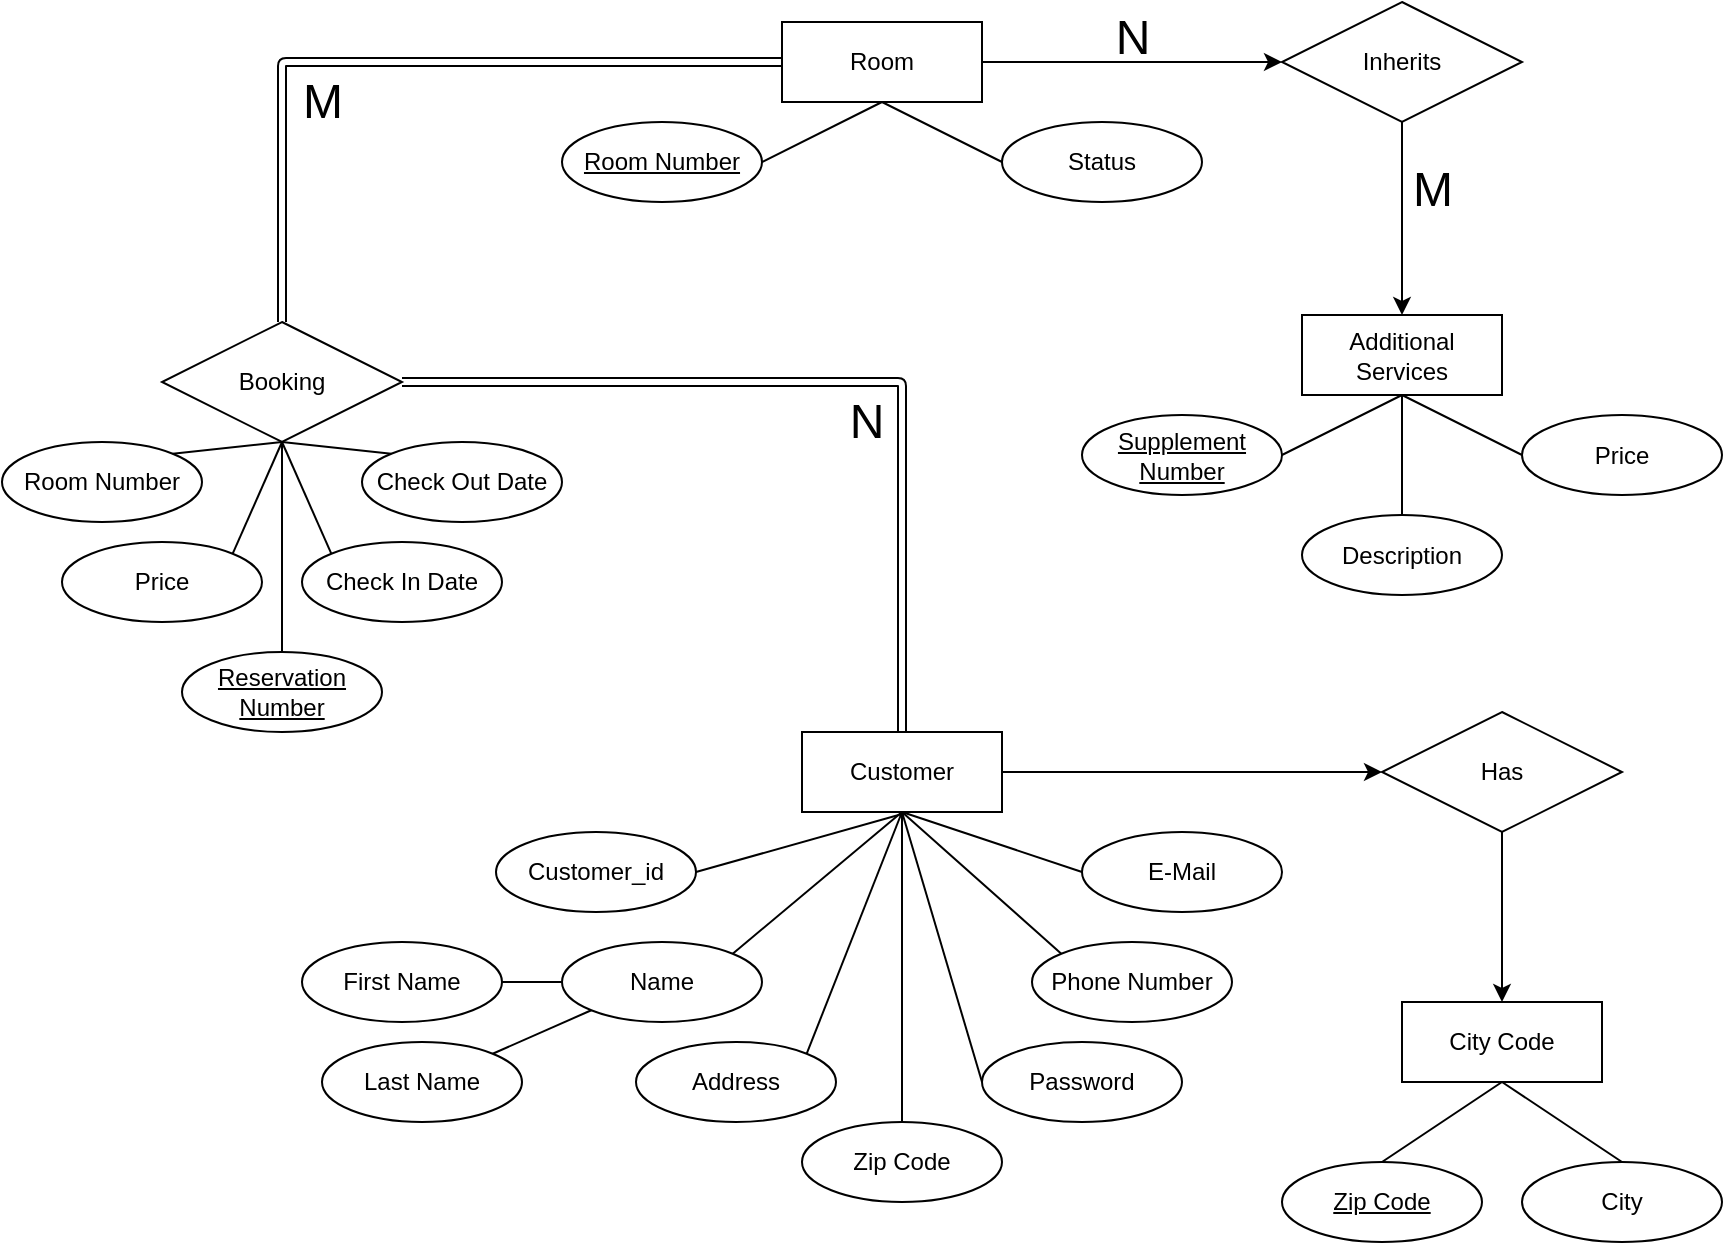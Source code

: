 <mxfile version="13.1.3" type="device"><diagram id="C5RBs43oDa-KdzZeNtuy" name="Page-1"><mxGraphModel dx="1040" dy="679" grid="1" gridSize="10" guides="1" tooltips="1" connect="1" arrows="1" fold="1" page="1" pageScale="1" pageWidth="827" pageHeight="1169" math="0" shadow="0"><root><mxCell id="WIyWlLk6GJQsqaUBKTNV-0"/><mxCell id="WIyWlLk6GJQsqaUBKTNV-1" parent="WIyWlLk6GJQsqaUBKTNV-0"/><mxCell id="RT6f-qRt0aLkSuI7WMNq-0" value="Room" style="whiteSpace=wrap;html=1;align=center;" parent="WIyWlLk6GJQsqaUBKTNV-1" vertex="1"><mxGeometry x="450" y="250" width="100" height="40" as="geometry"/></mxCell><mxCell id="RT6f-qRt0aLkSuI7WMNq-1" value="&lt;u&gt;Room Number&lt;/u&gt;" style="ellipse;whiteSpace=wrap;html=1;align=center;" parent="WIyWlLk6GJQsqaUBKTNV-1" vertex="1"><mxGeometry x="340" y="300" width="100" height="40" as="geometry"/></mxCell><mxCell id="RT6f-qRt0aLkSuI7WMNq-3" value="Status" style="ellipse;whiteSpace=wrap;html=1;align=center;" parent="WIyWlLk6GJQsqaUBKTNV-1" vertex="1"><mxGeometry x="560" y="300" width="100" height="40" as="geometry"/></mxCell><mxCell id="RT6f-qRt0aLkSuI7WMNq-9" value="Room Number" style="ellipse;whiteSpace=wrap;html=1;align=center;" parent="WIyWlLk6GJQsqaUBKTNV-1" vertex="1"><mxGeometry x="60" y="460" width="100" height="40" as="geometry"/></mxCell><mxCell id="RT6f-qRt0aLkSuI7WMNq-10" value="" style="endArrow=none;html=1;entryX=0.5;entryY=1;entryDx=0;entryDy=0;exitX=1;exitY=0;exitDx=0;exitDy=0;" parent="WIyWlLk6GJQsqaUBKTNV-1" source="RT6f-qRt0aLkSuI7WMNq-9" target="RT6f-qRt0aLkSuI7WMNq-66" edge="1"><mxGeometry width="50" height="50" relative="1" as="geometry"><mxPoint x="60" y="490" as="sourcePoint"/><mxPoint x="210" y="470" as="targetPoint"/></mxGeometry></mxCell><mxCell id="RT6f-qRt0aLkSuI7WMNq-11" value="Price" style="ellipse;whiteSpace=wrap;html=1;align=center;" parent="WIyWlLk6GJQsqaUBKTNV-1" vertex="1"><mxGeometry x="90" y="510" width="100" height="40" as="geometry"/></mxCell><mxCell id="RT6f-qRt0aLkSuI7WMNq-12" value="" style="endArrow=none;html=1;exitX=1;exitY=0;exitDx=0;exitDy=0;entryX=0.5;entryY=1;entryDx=0;entryDy=0;" parent="WIyWlLk6GJQsqaUBKTNV-1" source="RT6f-qRt0aLkSuI7WMNq-11" target="RT6f-qRt0aLkSuI7WMNq-66" edge="1"><mxGeometry width="50" height="50" relative="1" as="geometry"><mxPoint x="280" y="540" as="sourcePoint"/><mxPoint x="210" y="470" as="targetPoint"/></mxGeometry></mxCell><mxCell id="RT6f-qRt0aLkSuI7WMNq-13" value="Check In Date" style="ellipse;whiteSpace=wrap;html=1;align=center;" parent="WIyWlLk6GJQsqaUBKTNV-1" vertex="1"><mxGeometry x="210" y="510" width="100" height="40" as="geometry"/></mxCell><mxCell id="RT6f-qRt0aLkSuI7WMNq-15" value="Check Out Date" style="ellipse;whiteSpace=wrap;html=1;align=center;" parent="WIyWlLk6GJQsqaUBKTNV-1" vertex="1"><mxGeometry x="240" y="460" width="100" height="40" as="geometry"/></mxCell><mxCell id="RT6f-qRt0aLkSuI7WMNq-16" value="" style="endArrow=none;html=1;rounded=0;exitX=0;exitY=0;exitDx=0;exitDy=0;entryX=0.5;entryY=1;entryDx=0;entryDy=0;" parent="WIyWlLk6GJQsqaUBKTNV-1" source="RT6f-qRt0aLkSuI7WMNq-15" target="RT6f-qRt0aLkSuI7WMNq-66" edge="1"><mxGeometry relative="1" as="geometry"><mxPoint x="290" y="410" as="sourcePoint"/><mxPoint x="210" y="470" as="targetPoint"/></mxGeometry></mxCell><mxCell id="RT6f-qRt0aLkSuI7WMNq-17" value="" style="endArrow=none;html=1;exitX=0;exitY=0;exitDx=0;exitDy=0;entryX=0.5;entryY=1;entryDx=0;entryDy=0;" parent="WIyWlLk6GJQsqaUBKTNV-1" source="RT6f-qRt0aLkSuI7WMNq-13" target="RT6f-qRt0aLkSuI7WMNq-66" edge="1"><mxGeometry width="50" height="50" relative="1" as="geometry"><mxPoint x="280" y="460" as="sourcePoint"/><mxPoint x="210" y="470" as="targetPoint"/></mxGeometry></mxCell><mxCell id="RT6f-qRt0aLkSuI7WMNq-20" value="Customer" style="whiteSpace=wrap;html=1;align=center;" parent="WIyWlLk6GJQsqaUBKTNV-1" vertex="1"><mxGeometry x="460" y="605" width="100" height="40" as="geometry"/></mxCell><mxCell id="RT6f-qRt0aLkSuI7WMNq-21" value="E-Mail" style="ellipse;whiteSpace=wrap;html=1;align=center;" parent="WIyWlLk6GJQsqaUBKTNV-1" vertex="1"><mxGeometry x="600" y="655" width="100" height="40" as="geometry"/></mxCell><mxCell id="RT6f-qRt0aLkSuI7WMNq-24" value="Phone Number" style="ellipse;whiteSpace=wrap;html=1;align=center;" parent="WIyWlLk6GJQsqaUBKTNV-1" vertex="1"><mxGeometry x="575" y="710" width="100" height="40" as="geometry"/></mxCell><mxCell id="RT6f-qRt0aLkSuI7WMNq-27" value="Name" style="ellipse;whiteSpace=wrap;html=1;align=center;" parent="WIyWlLk6GJQsqaUBKTNV-1" vertex="1"><mxGeometry x="340" y="710" width="100" height="40" as="geometry"/></mxCell><mxCell id="RT6f-qRt0aLkSuI7WMNq-28" value="Address" style="ellipse;whiteSpace=wrap;html=1;align=center;" parent="WIyWlLk6GJQsqaUBKTNV-1" vertex="1"><mxGeometry x="377" y="760" width="100" height="40" as="geometry"/></mxCell><mxCell id="RT6f-qRt0aLkSuI7WMNq-29" value="Zip Code" style="ellipse;whiteSpace=wrap;html=1;align=center;" parent="WIyWlLk6GJQsqaUBKTNV-1" vertex="1"><mxGeometry x="460" y="800" width="100" height="40" as="geometry"/></mxCell><mxCell id="RT6f-qRt0aLkSuI7WMNq-30" value="" style="endArrow=none;html=1;exitX=0.5;exitY=0;exitDx=0;exitDy=0;entryX=0.5;entryY=1;entryDx=0;entryDy=0;" parent="WIyWlLk6GJQsqaUBKTNV-1" source="RT6f-qRt0aLkSuI7WMNq-29" target="RT6f-qRt0aLkSuI7WMNq-20" edge="1"><mxGeometry width="50" height="50" relative="1" as="geometry"><mxPoint x="513.6" y="745" as="sourcePoint"/><mxPoint x="563.6" y="695" as="targetPoint"/></mxGeometry></mxCell><mxCell id="RT6f-qRt0aLkSuI7WMNq-31" value="" style="endArrow=none;html=1;exitX=1;exitY=0;exitDx=0;exitDy=0;entryX=0.5;entryY=1;entryDx=0;entryDy=0;" parent="WIyWlLk6GJQsqaUBKTNV-1" source="RT6f-qRt0aLkSuI7WMNq-28" target="RT6f-qRt0aLkSuI7WMNq-20" edge="1"><mxGeometry width="50" height="50" relative="1" as="geometry"><mxPoint x="373.6" y="615" as="sourcePoint"/><mxPoint x="423.6" y="565" as="targetPoint"/></mxGeometry></mxCell><mxCell id="RT6f-qRt0aLkSuI7WMNq-33" value="" style="endArrow=none;html=1;exitX=0;exitY=0;exitDx=0;exitDy=0;entryX=0.5;entryY=1;entryDx=0;entryDy=0;" parent="WIyWlLk6GJQsqaUBKTNV-1" source="RT6f-qRt0aLkSuI7WMNq-24" target="RT6f-qRt0aLkSuI7WMNq-20" edge="1"><mxGeometry width="50" height="50" relative="1" as="geometry"><mxPoint x="543.6" y="705" as="sourcePoint"/><mxPoint x="593.6" y="655" as="targetPoint"/></mxGeometry></mxCell><mxCell id="RT6f-qRt0aLkSuI7WMNq-34" value="" style="endArrow=none;html=1;exitX=1;exitY=0;exitDx=0;exitDy=0;entryX=0.5;entryY=1;entryDx=0;entryDy=0;" parent="WIyWlLk6GJQsqaUBKTNV-1" source="RT6f-qRt0aLkSuI7WMNq-27" target="RT6f-qRt0aLkSuI7WMNq-20" edge="1"><mxGeometry width="50" height="50" relative="1" as="geometry"><mxPoint x="443.6" y="695" as="sourcePoint"/><mxPoint x="493.6" y="645" as="targetPoint"/></mxGeometry></mxCell><mxCell id="RT6f-qRt0aLkSuI7WMNq-36" value="" style="endArrow=none;html=1;exitX=0;exitY=0.5;exitDx=0;exitDy=0;entryX=0.5;entryY=1;entryDx=0;entryDy=0;" parent="WIyWlLk6GJQsqaUBKTNV-1" source="RT6f-qRt0aLkSuI7WMNq-21" target="RT6f-qRt0aLkSuI7WMNq-20" edge="1"><mxGeometry width="50" height="50" relative="1" as="geometry"><mxPoint x="603.6" y="645" as="sourcePoint"/><mxPoint x="653.6" y="595" as="targetPoint"/></mxGeometry></mxCell><mxCell id="RT6f-qRt0aLkSuI7WMNq-40" value="" style="endArrow=none;html=1;entryX=0.5;entryY=1;entryDx=0;entryDy=0;exitX=1;exitY=0.5;exitDx=0;exitDy=0;" parent="WIyWlLk6GJQsqaUBKTNV-1" source="RT6f-qRt0aLkSuI7WMNq-1" target="RT6f-qRt0aLkSuI7WMNq-0" edge="1"><mxGeometry width="50" height="50" relative="1" as="geometry"><mxPoint x="410" y="410" as="sourcePoint"/><mxPoint x="460" y="360" as="targetPoint"/></mxGeometry></mxCell><mxCell id="RT6f-qRt0aLkSuI7WMNq-41" value="" style="endArrow=none;html=1;exitX=0;exitY=0.5;exitDx=0;exitDy=0;entryX=0.5;entryY=1;entryDx=0;entryDy=0;" parent="WIyWlLk6GJQsqaUBKTNV-1" source="RT6f-qRt0aLkSuI7WMNq-3" target="RT6f-qRt0aLkSuI7WMNq-0" edge="1"><mxGeometry width="50" height="50" relative="1" as="geometry"><mxPoint x="570" y="290" as="sourcePoint"/><mxPoint x="620" y="240" as="targetPoint"/></mxGeometry></mxCell><mxCell id="RT6f-qRt0aLkSuI7WMNq-46" value="Additional Services" style="whiteSpace=wrap;html=1;align=center;" parent="WIyWlLk6GJQsqaUBKTNV-1" vertex="1"><mxGeometry x="710" y="396.5" width="100" height="40" as="geometry"/></mxCell><mxCell id="RT6f-qRt0aLkSuI7WMNq-47" value="&lt;u&gt;Supplement Number&lt;/u&gt;" style="ellipse;whiteSpace=wrap;html=1;align=center;" parent="WIyWlLk6GJQsqaUBKTNV-1" vertex="1"><mxGeometry x="600" y="446.5" width="100" height="40" as="geometry"/></mxCell><mxCell id="RT6f-qRt0aLkSuI7WMNq-48" value="Description" style="ellipse;whiteSpace=wrap;html=1;align=center;" parent="WIyWlLk6GJQsqaUBKTNV-1" vertex="1"><mxGeometry x="710" y="496.5" width="100" height="40" as="geometry"/></mxCell><mxCell id="RT6f-qRt0aLkSuI7WMNq-49" value="Price" style="ellipse;whiteSpace=wrap;html=1;align=center;" parent="WIyWlLk6GJQsqaUBKTNV-1" vertex="1"><mxGeometry x="820" y="446.5" width="100" height="40" as="geometry"/></mxCell><mxCell id="RT6f-qRt0aLkSuI7WMNq-50" value="" style="endArrow=none;html=1;fontFamily=Helvetica;fontSize=11;fontColor=#000000;align=center;strokeColor=#000000;" parent="WIyWlLk6GJQsqaUBKTNV-1" source="RT6f-qRt0aLkSuI7WMNq-48" target="RT6f-qRt0aLkSuI7WMNq-46" edge="1"><mxGeometry width="50" height="50" relative="1" as="geometry"><mxPoint x="650" y="566.5" as="sourcePoint"/><mxPoint x="700" y="516.5" as="targetPoint"/></mxGeometry></mxCell><mxCell id="RT6f-qRt0aLkSuI7WMNq-51" value="" style="endArrow=none;html=1;entryX=0.5;entryY=1;entryDx=0;entryDy=0;exitX=1;exitY=0.5;exitDx=0;exitDy=0;" parent="WIyWlLk6GJQsqaUBKTNV-1" source="RT6f-qRt0aLkSuI7WMNq-47" target="RT6f-qRt0aLkSuI7WMNq-46" edge="1"><mxGeometry width="50" height="50" relative="1" as="geometry"><mxPoint x="670" y="556.5" as="sourcePoint"/><mxPoint x="720" y="506.5" as="targetPoint"/></mxGeometry></mxCell><mxCell id="RT6f-qRt0aLkSuI7WMNq-52" value="" style="endArrow=none;html=1;exitX=0;exitY=0.5;exitDx=0;exitDy=0;entryX=0.5;entryY=1;entryDx=0;entryDy=0;" parent="WIyWlLk6GJQsqaUBKTNV-1" source="RT6f-qRt0aLkSuI7WMNq-49" target="RT6f-qRt0aLkSuI7WMNq-46" edge="1"><mxGeometry width="50" height="50" relative="1" as="geometry"><mxPoint x="830" y="436.5" as="sourcePoint"/><mxPoint x="880" y="386.5" as="targetPoint"/></mxGeometry></mxCell><mxCell id="RT6f-qRt0aLkSuI7WMNq-61" value="" style="endArrow=classic;html=1;exitX=1;exitY=0.5;exitDx=0;exitDy=0;entryX=0;entryY=0.5;entryDx=0;entryDy=0;" parent="WIyWlLk6GJQsqaUBKTNV-1" source="RT6f-qRt0aLkSuI7WMNq-0" target="RT6f-qRt0aLkSuI7WMNq-62" edge="1"><mxGeometry width="50" height="50" relative="1" as="geometry"><mxPoint x="620" y="210" as="sourcePoint"/><mxPoint x="670" y="160" as="targetPoint"/></mxGeometry></mxCell><mxCell id="RT6f-qRt0aLkSuI7WMNq-62" value="Inherits" style="shape=rhombus;perimeter=rhombusPerimeter;whiteSpace=wrap;html=1;align=center;" parent="WIyWlLk6GJQsqaUBKTNV-1" vertex="1"><mxGeometry x="700" y="240" width="120" height="60" as="geometry"/></mxCell><mxCell id="RT6f-qRt0aLkSuI7WMNq-63" value="" style="endArrow=classic;html=1;exitX=0.5;exitY=1;exitDx=0;exitDy=0;entryX=0.5;entryY=0;entryDx=0;entryDy=0;" parent="WIyWlLk6GJQsqaUBKTNV-1" source="RT6f-qRt0aLkSuI7WMNq-62" target="RT6f-qRt0aLkSuI7WMNq-46" edge="1"><mxGeometry width="50" height="50" relative="1" as="geometry"><mxPoint x="760" y="370" as="sourcePoint"/><mxPoint x="810" y="320" as="targetPoint"/></mxGeometry></mxCell><mxCell id="RT6f-qRt0aLkSuI7WMNq-64" value="&lt;span style=&quot;font-size: 24px&quot;&gt;N&lt;/span&gt;" style="text;html=1;align=center;verticalAlign=middle;resizable=0;points=[];autosize=1;" parent="WIyWlLk6GJQsqaUBKTNV-1" vertex="1"><mxGeometry x="610" y="248" width="30" height="20" as="geometry"/></mxCell><mxCell id="RT6f-qRt0aLkSuI7WMNq-65" value="&lt;span style=&quot;font-size: 24px&quot;&gt;M&lt;/span&gt;" style="text;html=1;align=center;verticalAlign=middle;resizable=0;points=[];autosize=1;" parent="WIyWlLk6GJQsqaUBKTNV-1" vertex="1"><mxGeometry x="755" y="323.5" width="40" height="20" as="geometry"/></mxCell><mxCell id="RT6f-qRt0aLkSuI7WMNq-66" value="Booking" style="shape=rhombus;perimeter=rhombusPerimeter;whiteSpace=wrap;html=1;align=center;" parent="WIyWlLk6GJQsqaUBKTNV-1" vertex="1"><mxGeometry x="140" y="400" width="120" height="60" as="geometry"/></mxCell><mxCell id="RT6f-qRt0aLkSuI7WMNq-69" value="&lt;span style=&quot;font-size: 24px&quot;&gt;M&lt;/span&gt;" style="text;html=1;align=center;verticalAlign=middle;resizable=0;points=[];autosize=1;" parent="WIyWlLk6GJQsqaUBKTNV-1" vertex="1"><mxGeometry x="200" y="280" width="40" height="20" as="geometry"/></mxCell><mxCell id="RT6f-qRt0aLkSuI7WMNq-70" value="&lt;font style=&quot;font-size: 24px&quot;&gt;N&lt;/font&gt;" style="text;html=1;align=center;verticalAlign=middle;resizable=0;points=[];autosize=1;" parent="WIyWlLk6GJQsqaUBKTNV-1" vertex="1"><mxGeometry x="477" y="440" width="30" height="20" as="geometry"/></mxCell><mxCell id="RT6f-qRt0aLkSuI7WMNq-71" value="First Name" style="ellipse;whiteSpace=wrap;html=1;align=center;" parent="WIyWlLk6GJQsqaUBKTNV-1" vertex="1"><mxGeometry x="210" y="710" width="100" height="40" as="geometry"/></mxCell><mxCell id="RT6f-qRt0aLkSuI7WMNq-72" value="Last Name" style="ellipse;whiteSpace=wrap;html=1;align=center;" parent="WIyWlLk6GJQsqaUBKTNV-1" vertex="1"><mxGeometry x="220" y="760" width="100" height="40" as="geometry"/></mxCell><mxCell id="RT6f-qRt0aLkSuI7WMNq-73" value="" style="endArrow=none;html=1;entryX=0;entryY=0.5;entryDx=0;entryDy=0;exitX=1;exitY=0.5;exitDx=0;exitDy=0;" parent="WIyWlLk6GJQsqaUBKTNV-1" source="RT6f-qRt0aLkSuI7WMNq-71" target="RT6f-qRt0aLkSuI7WMNq-27" edge="1"><mxGeometry width="50" height="50" relative="1" as="geometry"><mxPoint x="323.6" y="715" as="sourcePoint"/><mxPoint x="243.6" y="665" as="targetPoint"/></mxGeometry></mxCell><mxCell id="RT6f-qRt0aLkSuI7WMNq-74" value="" style="endArrow=none;html=1;entryX=0;entryY=1;entryDx=0;entryDy=0;exitX=1;exitY=0;exitDx=0;exitDy=0;" parent="WIyWlLk6GJQsqaUBKTNV-1" source="RT6f-qRt0aLkSuI7WMNq-72" target="RT6f-qRt0aLkSuI7WMNq-27" edge="1"><mxGeometry width="50" height="50" relative="1" as="geometry"><mxPoint x="300.0" y="749.32" as="sourcePoint"/><mxPoint x="193.6" y="765" as="targetPoint"/></mxGeometry></mxCell><mxCell id="RT6f-qRt0aLkSuI7WMNq-77" value="" style="shape=link;html=1;entryX=0;entryY=0.5;entryDx=0;entryDy=0;exitX=0.5;exitY=0;exitDx=0;exitDy=0;" parent="WIyWlLk6GJQsqaUBKTNV-1" source="RT6f-qRt0aLkSuI7WMNq-66" target="RT6f-qRt0aLkSuI7WMNq-0" edge="1"><mxGeometry width="50" height="50" relative="1" as="geometry"><mxPoint x="190" y="270" as="sourcePoint"/><mxPoint x="240" y="220" as="targetPoint"/><Array as="points"><mxPoint x="200" y="270"/></Array></mxGeometry></mxCell><mxCell id="RT6f-qRt0aLkSuI7WMNq-80" value="" style="shape=link;html=1;exitX=1;exitY=0.5;exitDx=0;exitDy=0;entryX=0.5;entryY=0;entryDx=0;entryDy=0;" parent="WIyWlLk6GJQsqaUBKTNV-1" source="RT6f-qRt0aLkSuI7WMNq-66" target="RT6f-qRt0aLkSuI7WMNq-20" edge="1"><mxGeometry width="50" height="50" relative="1" as="geometry"><mxPoint x="360" y="430" as="sourcePoint"/><mxPoint x="510" y="430" as="targetPoint"/><Array as="points"><mxPoint x="510" y="430"/></Array></mxGeometry></mxCell><mxCell id="RT6f-qRt0aLkSuI7WMNq-82" value="Reservation Number" style="ellipse;whiteSpace=wrap;html=1;align=center;fontStyle=4;" parent="WIyWlLk6GJQsqaUBKTNV-1" vertex="1"><mxGeometry x="150" y="565" width="100" height="40" as="geometry"/></mxCell><mxCell id="RT6f-qRt0aLkSuI7WMNq-83" value="" style="endArrow=none;html=1;entryX=0.5;entryY=1;entryDx=0;entryDy=0;exitX=0.5;exitY=0;exitDx=0;exitDy=0;" parent="WIyWlLk6GJQsqaUBKTNV-1" source="RT6f-qRt0aLkSuI7WMNq-82" target="RT6f-qRt0aLkSuI7WMNq-66" edge="1"><mxGeometry width="50" height="50" relative="1" as="geometry"><mxPoint x="70" y="620" as="sourcePoint"/><mxPoint x="120" y="570" as="targetPoint"/></mxGeometry></mxCell><mxCell id="ODoR8PtwogM0bT7Daoz2-0" value="Customer_id" style="ellipse;whiteSpace=wrap;html=1;align=center;" parent="WIyWlLk6GJQsqaUBKTNV-1" vertex="1"><mxGeometry x="307" y="655" width="100" height="40" as="geometry"/></mxCell><mxCell id="ODoR8PtwogM0bT7Daoz2-1" value="" style="endArrow=none;html=1;exitX=1;exitY=0.5;exitDx=0;exitDy=0;" parent="WIyWlLk6GJQsqaUBKTNV-1" source="ODoR8PtwogM0bT7Daoz2-0" edge="1"><mxGeometry width="50" height="50" relative="1" as="geometry"><mxPoint x="393.6" y="660" as="sourcePoint"/><mxPoint x="513.6" y="645" as="targetPoint"/></mxGeometry></mxCell><mxCell id="ODoR8PtwogM0bT7Daoz2-2" value="Password" style="ellipse;whiteSpace=wrap;html=1;align=center;" parent="WIyWlLk6GJQsqaUBKTNV-1" vertex="1"><mxGeometry x="550" y="760" width="100" height="40" as="geometry"/></mxCell><mxCell id="ODoR8PtwogM0bT7Daoz2-5" value="" style="endArrow=none;html=1;exitX=0;exitY=0.5;exitDx=0;exitDy=0;entryX=0.5;entryY=1;entryDx=0;entryDy=0;" parent="WIyWlLk6GJQsqaUBKTNV-1" source="ODoR8PtwogM0bT7Daoz2-2" target="RT6f-qRt0aLkSuI7WMNq-20" edge="1"><mxGeometry width="50" height="50" relative="1" as="geometry"><mxPoint x="673.6" y="575" as="sourcePoint"/><mxPoint x="723.6" y="525" as="targetPoint"/></mxGeometry></mxCell><mxCell id="qw8gQFrWaXyiV3VSckAE-2" value="City" style="ellipse;whiteSpace=wrap;html=1;align=center;" vertex="1" parent="WIyWlLk6GJQsqaUBKTNV-1"><mxGeometry x="820" y="820" width="100" height="40" as="geometry"/></mxCell><mxCell id="qw8gQFrWaXyiV3VSckAE-3" value="City Code" style="whiteSpace=wrap;html=1;align=center;" vertex="1" parent="WIyWlLk6GJQsqaUBKTNV-1"><mxGeometry x="760" y="740" width="100" height="40" as="geometry"/></mxCell><mxCell id="qw8gQFrWaXyiV3VSckAE-4" value="&lt;u&gt;Zip Code&lt;/u&gt;" style="ellipse;whiteSpace=wrap;html=1;align=center;" vertex="1" parent="WIyWlLk6GJQsqaUBKTNV-1"><mxGeometry x="700" y="820" width="100" height="40" as="geometry"/></mxCell><mxCell id="qw8gQFrWaXyiV3VSckAE-5" value="" style="endArrow=none;html=1;entryX=0.5;entryY=1;entryDx=0;entryDy=0;exitX=0.5;exitY=0;exitDx=0;exitDy=0;" edge="1" parent="WIyWlLk6GJQsqaUBKTNV-1" source="qw8gQFrWaXyiV3VSckAE-4" target="qw8gQFrWaXyiV3VSckAE-3"><mxGeometry width="50" height="50" relative="1" as="geometry"><mxPoint x="700" y="830" as="sourcePoint"/><mxPoint x="750" y="780" as="targetPoint"/></mxGeometry></mxCell><mxCell id="qw8gQFrWaXyiV3VSckAE-6" value="" style="endArrow=none;html=1;exitX=0.5;exitY=1;exitDx=0;exitDy=0;entryX=0.5;entryY=0;entryDx=0;entryDy=0;" edge="1" parent="WIyWlLk6GJQsqaUBKTNV-1" source="qw8gQFrWaXyiV3VSckAE-3" target="qw8gQFrWaXyiV3VSckAE-2"><mxGeometry width="50" height="50" relative="1" as="geometry"><mxPoint x="910" y="820" as="sourcePoint"/><mxPoint x="960" y="770" as="targetPoint"/></mxGeometry></mxCell><mxCell id="qw8gQFrWaXyiV3VSckAE-9" value="Has" style="shape=rhombus;perimeter=rhombusPerimeter;whiteSpace=wrap;html=1;align=center;" vertex="1" parent="WIyWlLk6GJQsqaUBKTNV-1"><mxGeometry x="750" y="595" width="120" height="60" as="geometry"/></mxCell><mxCell id="qw8gQFrWaXyiV3VSckAE-10" value="" style="endArrow=classic;html=1;exitX=1;exitY=0.5;exitDx=0;exitDy=0;entryX=0;entryY=0.5;entryDx=0;entryDy=0;" edge="1" parent="WIyWlLk6GJQsqaUBKTNV-1" source="RT6f-qRt0aLkSuI7WMNq-20" target="qw8gQFrWaXyiV3VSckAE-9"><mxGeometry width="50" height="50" relative="1" as="geometry"><mxPoint x="630" y="610" as="sourcePoint"/><mxPoint x="680" y="560" as="targetPoint"/></mxGeometry></mxCell><mxCell id="qw8gQFrWaXyiV3VSckAE-11" value="" style="endArrow=classic;html=1;exitX=0.5;exitY=1;exitDx=0;exitDy=0;entryX=0.5;entryY=0;entryDx=0;entryDy=0;" edge="1" parent="WIyWlLk6GJQsqaUBKTNV-1" source="qw8gQFrWaXyiV3VSckAE-9" target="qw8gQFrWaXyiV3VSckAE-3"><mxGeometry width="50" height="50" relative="1" as="geometry"><mxPoint x="780" y="750" as="sourcePoint"/><mxPoint x="830" y="700" as="targetPoint"/></mxGeometry></mxCell></root></mxGraphModel></diagram></mxfile>